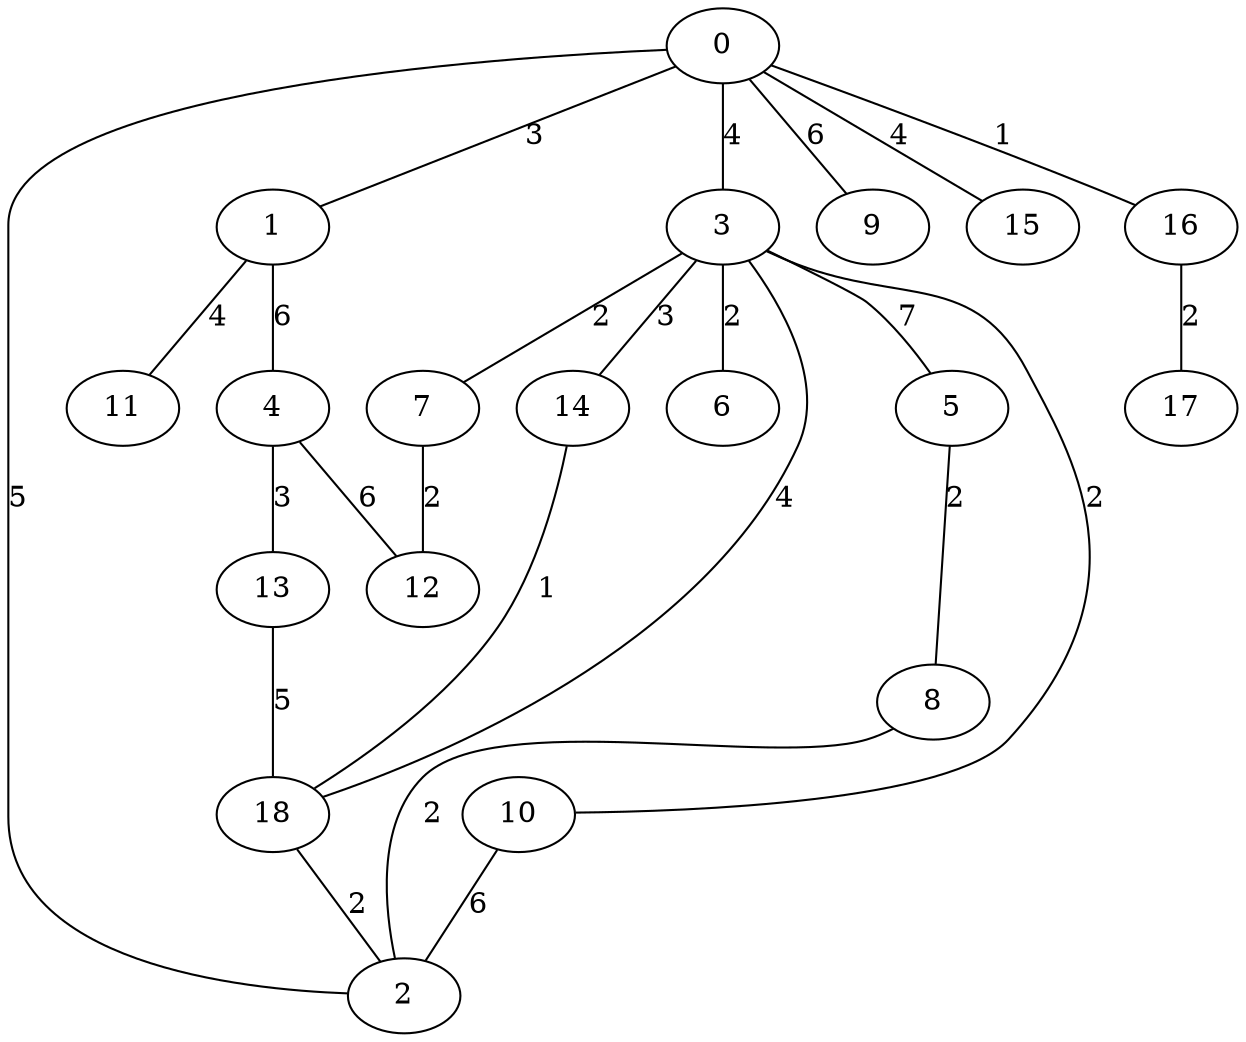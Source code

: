 graph g {
  0 [ habit = 3, size = 103, x = 4, y = 5 ]
  1 [ habit = 1, size = 210, x = 5, y = 3 ]
  2 [ habit = 1, size = 318, x = 4, y = 7 ]
  3 [ habit = 5, size = 197, x = 6, y = 7 ]
  4 [ base = 1, habit = 9, size = 108, x = 8, y = 3 ]
  5 [ habit = 4, size = 371, x = 4, y = 10 ]
  6 [ habit = 12, size = 395, x = 7, y = 9 ]
  7 [ habit = 7, size = 323, x = 9, y = 7 ]
  8 [ habit = 3, size = 450, x = 3, y = 9 ]
  9 [ base = 2, habit = 7, size = 416, x = 1, y = 6 ]
  10 [ habit = 4, size = 439, x = 5, y = 9 ]
  11 [ habit = 12, size = 170, x = 5, y = 1 ]
  12 [ habit = 7, size = 464, x = 10, y = 6 ]
  13 [ habit = 10, size = 326, x = 8, y = 5 ]
  14 [ habit = 8, size = 125, x = 7, y = 7 ]
  15 [ habit = 12, size = 575, x = 2, y = 5 ]
  16 [ habit = 4, size = 448, x = 3, y = 4 ]
  17 [ habit = 2, size = 292, x = 1, y = 3 ]
  18 [ habit = 2, size = 416, x = 6, y = 6 ]

  0 -- 16 [ label = 1, weight = 1 ]
  0 -- 1 [ label = 3, weight = 3 ]
  0 -- 2 [ label = 5, weight = 5 ]
  0 -- 3 [ label = 4, weight = 4 ]
  0 -- 9 [ label = 6, weight = 6 ]
  0 -- 15 [ label = 4, weight = 4 ]
  1 -- 11 [ label = 4, weight = 4 ]
  1 -- 4 [ label = 6, weight = 6 ]
  3 -- 14 [ label = 3, weight = 3 ]
  3 -- 10 [ label = 2, weight = 2 ]
  3 -- 7 [ label = 2, weight = 2 ]
  3 -- 6 [ label = 2, weight = 2 ]
  3 -- 5 [ label = 7, weight = 7 ]
  3 -- 18 [ label = 4, weight = 4 ]
  4 -- 12 [ label = 6, weight = 6 ]
  4 -- 13 [ label = 3, weight = 3 ]
  5 -- 8 [ label = 2, weight = 2 ]
  7 -- 12 [ label = 2, weight = 2 ]
  8 -- 2 [ label = 2, weight = 2 ]
  10 -- 2 [ label = 6, weight = 6 ]
  13 -- 18 [ label = 5, weight = 5 ]
  14 -- 18 [ label = 1, weight = 1 ]
  16 -- 17 [ label = 2, weight = 2 ]
  18 -- 2 [ label = 2, weight = 2 ]
}
